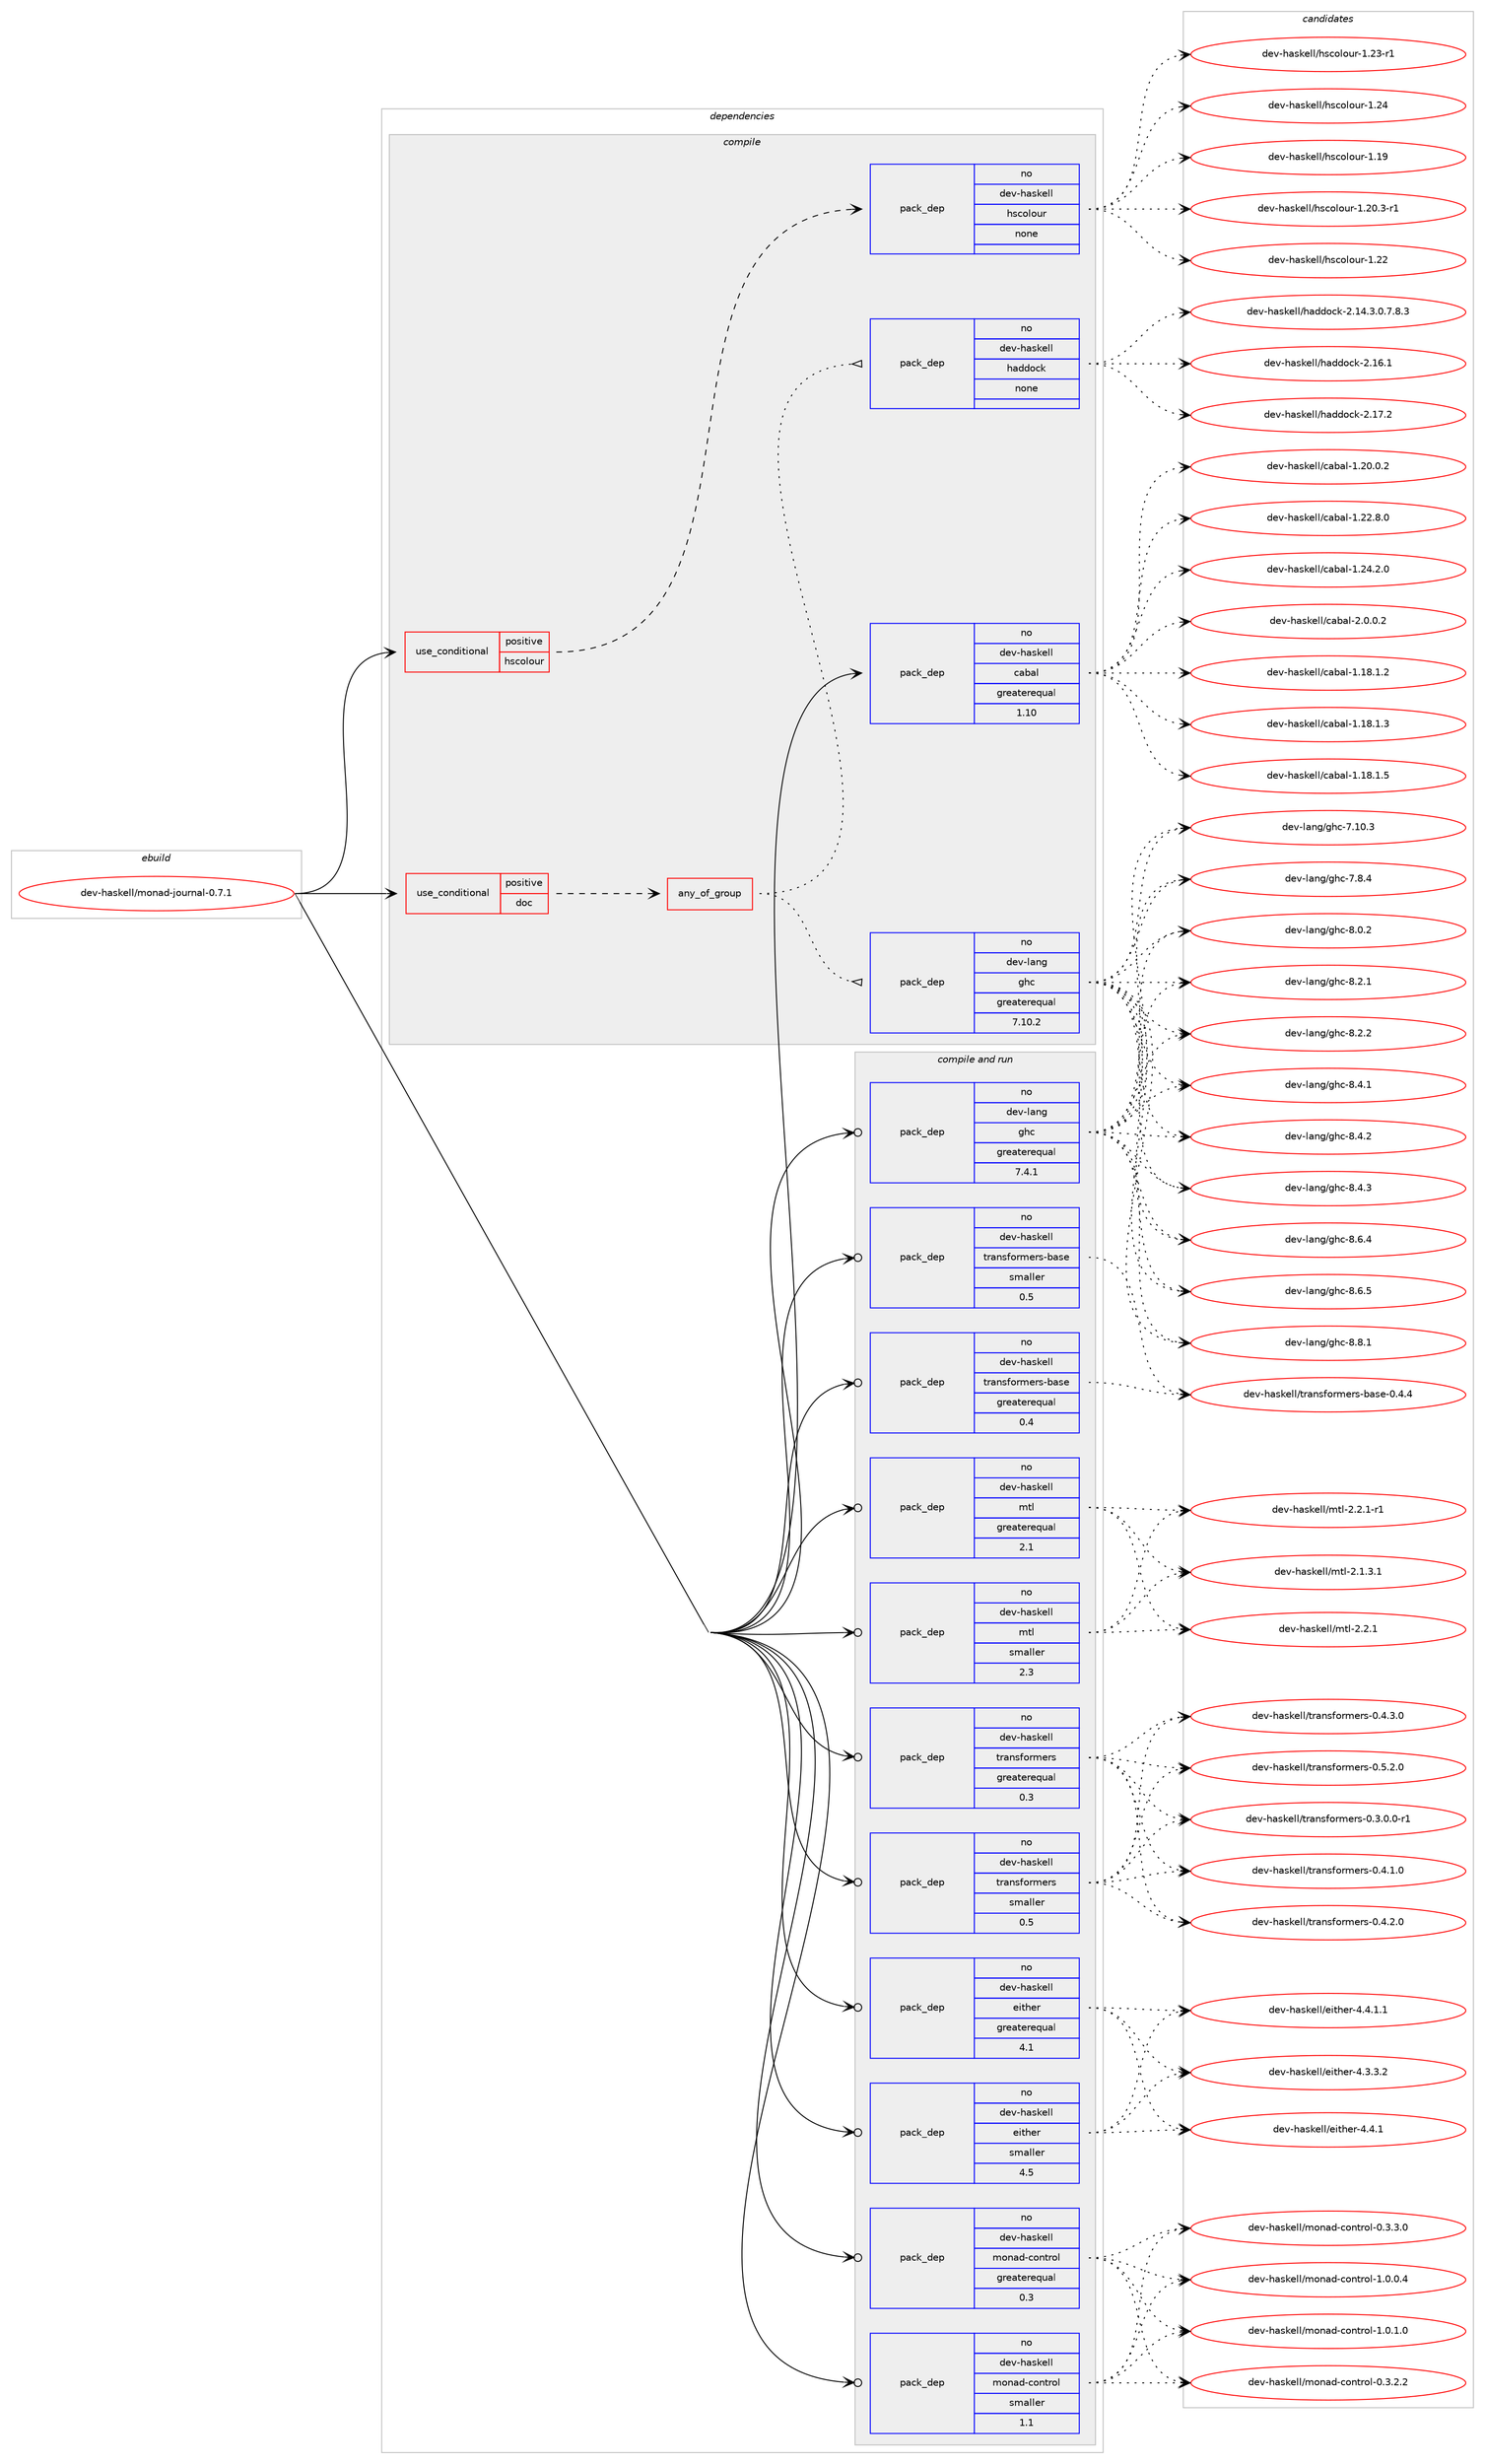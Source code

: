 digraph prolog {

# *************
# Graph options
# *************

newrank=true;
concentrate=true;
compound=true;
graph [rankdir=LR,fontname=Helvetica,fontsize=10,ranksep=1.5];#, ranksep=2.5, nodesep=0.2];
edge  [arrowhead=vee];
node  [fontname=Helvetica,fontsize=10];

# **********
# The ebuild
# **********

subgraph cluster_leftcol {
color=gray;
rank=same;
label=<<i>ebuild</i>>;
id [label="dev-haskell/monad-journal-0.7.1", color=red, width=4, href="../dev-haskell/monad-journal-0.7.1.svg"];
}

# ****************
# The dependencies
# ****************

subgraph cluster_midcol {
color=gray;
label=<<i>dependencies</i>>;
subgraph cluster_compile {
fillcolor="#eeeeee";
style=filled;
label=<<i>compile</i>>;
subgraph cond126780 {
dependency539212 [label=<<TABLE BORDER="0" CELLBORDER="1" CELLSPACING="0" CELLPADDING="4"><TR><TD ROWSPAN="3" CELLPADDING="10">use_conditional</TD></TR><TR><TD>positive</TD></TR><TR><TD>doc</TD></TR></TABLE>>, shape=none, color=red];
subgraph any10190 {
dependency539213 [label=<<TABLE BORDER="0" CELLBORDER="1" CELLSPACING="0" CELLPADDING="4"><TR><TD CELLPADDING="10">any_of_group</TD></TR></TABLE>>, shape=none, color=red];subgraph pack401885 {
dependency539214 [label=<<TABLE BORDER="0" CELLBORDER="1" CELLSPACING="0" CELLPADDING="4" WIDTH="220"><TR><TD ROWSPAN="6" CELLPADDING="30">pack_dep</TD></TR><TR><TD WIDTH="110">no</TD></TR><TR><TD>dev-haskell</TD></TR><TR><TD>haddock</TD></TR><TR><TD>none</TD></TR><TR><TD></TD></TR></TABLE>>, shape=none, color=blue];
}
dependency539213:e -> dependency539214:w [weight=20,style="dotted",arrowhead="oinv"];
subgraph pack401886 {
dependency539215 [label=<<TABLE BORDER="0" CELLBORDER="1" CELLSPACING="0" CELLPADDING="4" WIDTH="220"><TR><TD ROWSPAN="6" CELLPADDING="30">pack_dep</TD></TR><TR><TD WIDTH="110">no</TD></TR><TR><TD>dev-lang</TD></TR><TR><TD>ghc</TD></TR><TR><TD>greaterequal</TD></TR><TR><TD>7.10.2</TD></TR></TABLE>>, shape=none, color=blue];
}
dependency539213:e -> dependency539215:w [weight=20,style="dotted",arrowhead="oinv"];
}
dependency539212:e -> dependency539213:w [weight=20,style="dashed",arrowhead="vee"];
}
id:e -> dependency539212:w [weight=20,style="solid",arrowhead="vee"];
subgraph cond126781 {
dependency539216 [label=<<TABLE BORDER="0" CELLBORDER="1" CELLSPACING="0" CELLPADDING="4"><TR><TD ROWSPAN="3" CELLPADDING="10">use_conditional</TD></TR><TR><TD>positive</TD></TR><TR><TD>hscolour</TD></TR></TABLE>>, shape=none, color=red];
subgraph pack401887 {
dependency539217 [label=<<TABLE BORDER="0" CELLBORDER="1" CELLSPACING="0" CELLPADDING="4" WIDTH="220"><TR><TD ROWSPAN="6" CELLPADDING="30">pack_dep</TD></TR><TR><TD WIDTH="110">no</TD></TR><TR><TD>dev-haskell</TD></TR><TR><TD>hscolour</TD></TR><TR><TD>none</TD></TR><TR><TD></TD></TR></TABLE>>, shape=none, color=blue];
}
dependency539216:e -> dependency539217:w [weight=20,style="dashed",arrowhead="vee"];
}
id:e -> dependency539216:w [weight=20,style="solid",arrowhead="vee"];
subgraph pack401888 {
dependency539218 [label=<<TABLE BORDER="0" CELLBORDER="1" CELLSPACING="0" CELLPADDING="4" WIDTH="220"><TR><TD ROWSPAN="6" CELLPADDING="30">pack_dep</TD></TR><TR><TD WIDTH="110">no</TD></TR><TR><TD>dev-haskell</TD></TR><TR><TD>cabal</TD></TR><TR><TD>greaterequal</TD></TR><TR><TD>1.10</TD></TR></TABLE>>, shape=none, color=blue];
}
id:e -> dependency539218:w [weight=20,style="solid",arrowhead="vee"];
}
subgraph cluster_compileandrun {
fillcolor="#eeeeee";
style=filled;
label=<<i>compile and run</i>>;
subgraph pack401889 {
dependency539219 [label=<<TABLE BORDER="0" CELLBORDER="1" CELLSPACING="0" CELLPADDING="4" WIDTH="220"><TR><TD ROWSPAN="6" CELLPADDING="30">pack_dep</TD></TR><TR><TD WIDTH="110">no</TD></TR><TR><TD>dev-haskell</TD></TR><TR><TD>either</TD></TR><TR><TD>greaterequal</TD></TR><TR><TD>4.1</TD></TR></TABLE>>, shape=none, color=blue];
}
id:e -> dependency539219:w [weight=20,style="solid",arrowhead="odotvee"];
subgraph pack401890 {
dependency539220 [label=<<TABLE BORDER="0" CELLBORDER="1" CELLSPACING="0" CELLPADDING="4" WIDTH="220"><TR><TD ROWSPAN="6" CELLPADDING="30">pack_dep</TD></TR><TR><TD WIDTH="110">no</TD></TR><TR><TD>dev-haskell</TD></TR><TR><TD>either</TD></TR><TR><TD>smaller</TD></TR><TR><TD>4.5</TD></TR></TABLE>>, shape=none, color=blue];
}
id:e -> dependency539220:w [weight=20,style="solid",arrowhead="odotvee"];
subgraph pack401891 {
dependency539221 [label=<<TABLE BORDER="0" CELLBORDER="1" CELLSPACING="0" CELLPADDING="4" WIDTH="220"><TR><TD ROWSPAN="6" CELLPADDING="30">pack_dep</TD></TR><TR><TD WIDTH="110">no</TD></TR><TR><TD>dev-haskell</TD></TR><TR><TD>monad-control</TD></TR><TR><TD>greaterequal</TD></TR><TR><TD>0.3</TD></TR></TABLE>>, shape=none, color=blue];
}
id:e -> dependency539221:w [weight=20,style="solid",arrowhead="odotvee"];
subgraph pack401892 {
dependency539222 [label=<<TABLE BORDER="0" CELLBORDER="1" CELLSPACING="0" CELLPADDING="4" WIDTH="220"><TR><TD ROWSPAN="6" CELLPADDING="30">pack_dep</TD></TR><TR><TD WIDTH="110">no</TD></TR><TR><TD>dev-haskell</TD></TR><TR><TD>monad-control</TD></TR><TR><TD>smaller</TD></TR><TR><TD>1.1</TD></TR></TABLE>>, shape=none, color=blue];
}
id:e -> dependency539222:w [weight=20,style="solid",arrowhead="odotvee"];
subgraph pack401893 {
dependency539223 [label=<<TABLE BORDER="0" CELLBORDER="1" CELLSPACING="0" CELLPADDING="4" WIDTH="220"><TR><TD ROWSPAN="6" CELLPADDING="30">pack_dep</TD></TR><TR><TD WIDTH="110">no</TD></TR><TR><TD>dev-haskell</TD></TR><TR><TD>mtl</TD></TR><TR><TD>greaterequal</TD></TR><TR><TD>2.1</TD></TR></TABLE>>, shape=none, color=blue];
}
id:e -> dependency539223:w [weight=20,style="solid",arrowhead="odotvee"];
subgraph pack401894 {
dependency539224 [label=<<TABLE BORDER="0" CELLBORDER="1" CELLSPACING="0" CELLPADDING="4" WIDTH="220"><TR><TD ROWSPAN="6" CELLPADDING="30">pack_dep</TD></TR><TR><TD WIDTH="110">no</TD></TR><TR><TD>dev-haskell</TD></TR><TR><TD>mtl</TD></TR><TR><TD>smaller</TD></TR><TR><TD>2.3</TD></TR></TABLE>>, shape=none, color=blue];
}
id:e -> dependency539224:w [weight=20,style="solid",arrowhead="odotvee"];
subgraph pack401895 {
dependency539225 [label=<<TABLE BORDER="0" CELLBORDER="1" CELLSPACING="0" CELLPADDING="4" WIDTH="220"><TR><TD ROWSPAN="6" CELLPADDING="30">pack_dep</TD></TR><TR><TD WIDTH="110">no</TD></TR><TR><TD>dev-haskell</TD></TR><TR><TD>transformers</TD></TR><TR><TD>greaterequal</TD></TR><TR><TD>0.3</TD></TR></TABLE>>, shape=none, color=blue];
}
id:e -> dependency539225:w [weight=20,style="solid",arrowhead="odotvee"];
subgraph pack401896 {
dependency539226 [label=<<TABLE BORDER="0" CELLBORDER="1" CELLSPACING="0" CELLPADDING="4" WIDTH="220"><TR><TD ROWSPAN="6" CELLPADDING="30">pack_dep</TD></TR><TR><TD WIDTH="110">no</TD></TR><TR><TD>dev-haskell</TD></TR><TR><TD>transformers</TD></TR><TR><TD>smaller</TD></TR><TR><TD>0.5</TD></TR></TABLE>>, shape=none, color=blue];
}
id:e -> dependency539226:w [weight=20,style="solid",arrowhead="odotvee"];
subgraph pack401897 {
dependency539227 [label=<<TABLE BORDER="0" CELLBORDER="1" CELLSPACING="0" CELLPADDING="4" WIDTH="220"><TR><TD ROWSPAN="6" CELLPADDING="30">pack_dep</TD></TR><TR><TD WIDTH="110">no</TD></TR><TR><TD>dev-haskell</TD></TR><TR><TD>transformers-base</TD></TR><TR><TD>greaterequal</TD></TR><TR><TD>0.4</TD></TR></TABLE>>, shape=none, color=blue];
}
id:e -> dependency539227:w [weight=20,style="solid",arrowhead="odotvee"];
subgraph pack401898 {
dependency539228 [label=<<TABLE BORDER="0" CELLBORDER="1" CELLSPACING="0" CELLPADDING="4" WIDTH="220"><TR><TD ROWSPAN="6" CELLPADDING="30">pack_dep</TD></TR><TR><TD WIDTH="110">no</TD></TR><TR><TD>dev-haskell</TD></TR><TR><TD>transformers-base</TD></TR><TR><TD>smaller</TD></TR><TR><TD>0.5</TD></TR></TABLE>>, shape=none, color=blue];
}
id:e -> dependency539228:w [weight=20,style="solid",arrowhead="odotvee"];
subgraph pack401899 {
dependency539229 [label=<<TABLE BORDER="0" CELLBORDER="1" CELLSPACING="0" CELLPADDING="4" WIDTH="220"><TR><TD ROWSPAN="6" CELLPADDING="30">pack_dep</TD></TR><TR><TD WIDTH="110">no</TD></TR><TR><TD>dev-lang</TD></TR><TR><TD>ghc</TD></TR><TR><TD>greaterequal</TD></TR><TR><TD>7.4.1</TD></TR></TABLE>>, shape=none, color=blue];
}
id:e -> dependency539229:w [weight=20,style="solid",arrowhead="odotvee"];
}
subgraph cluster_run {
fillcolor="#eeeeee";
style=filled;
label=<<i>run</i>>;
}
}

# **************
# The candidates
# **************

subgraph cluster_choices {
rank=same;
color=gray;
label=<<i>candidates</i>>;

subgraph choice401885 {
color=black;
nodesep=1;
choice1001011184510497115107101108108471049710010011199107455046495246514648465546564651 [label="dev-haskell/haddock-2.14.3.0.7.8.3", color=red, width=4,href="../dev-haskell/haddock-2.14.3.0.7.8.3.svg"];
choice100101118451049711510710110810847104971001001119910745504649544649 [label="dev-haskell/haddock-2.16.1", color=red, width=4,href="../dev-haskell/haddock-2.16.1.svg"];
choice100101118451049711510710110810847104971001001119910745504649554650 [label="dev-haskell/haddock-2.17.2", color=red, width=4,href="../dev-haskell/haddock-2.17.2.svg"];
dependency539214:e -> choice1001011184510497115107101108108471049710010011199107455046495246514648465546564651:w [style=dotted,weight="100"];
dependency539214:e -> choice100101118451049711510710110810847104971001001119910745504649544649:w [style=dotted,weight="100"];
dependency539214:e -> choice100101118451049711510710110810847104971001001119910745504649554650:w [style=dotted,weight="100"];
}
subgraph choice401886 {
color=black;
nodesep=1;
choice1001011184510897110103471031049945554649484651 [label="dev-lang/ghc-7.10.3", color=red, width=4,href="../dev-lang/ghc-7.10.3.svg"];
choice10010111845108971101034710310499455546564652 [label="dev-lang/ghc-7.8.4", color=red, width=4,href="../dev-lang/ghc-7.8.4.svg"];
choice10010111845108971101034710310499455646484650 [label="dev-lang/ghc-8.0.2", color=red, width=4,href="../dev-lang/ghc-8.0.2.svg"];
choice10010111845108971101034710310499455646504649 [label="dev-lang/ghc-8.2.1", color=red, width=4,href="../dev-lang/ghc-8.2.1.svg"];
choice10010111845108971101034710310499455646504650 [label="dev-lang/ghc-8.2.2", color=red, width=4,href="../dev-lang/ghc-8.2.2.svg"];
choice10010111845108971101034710310499455646524649 [label="dev-lang/ghc-8.4.1", color=red, width=4,href="../dev-lang/ghc-8.4.1.svg"];
choice10010111845108971101034710310499455646524650 [label="dev-lang/ghc-8.4.2", color=red, width=4,href="../dev-lang/ghc-8.4.2.svg"];
choice10010111845108971101034710310499455646524651 [label="dev-lang/ghc-8.4.3", color=red, width=4,href="../dev-lang/ghc-8.4.3.svg"];
choice10010111845108971101034710310499455646544652 [label="dev-lang/ghc-8.6.4", color=red, width=4,href="../dev-lang/ghc-8.6.4.svg"];
choice10010111845108971101034710310499455646544653 [label="dev-lang/ghc-8.6.5", color=red, width=4,href="../dev-lang/ghc-8.6.5.svg"];
choice10010111845108971101034710310499455646564649 [label="dev-lang/ghc-8.8.1", color=red, width=4,href="../dev-lang/ghc-8.8.1.svg"];
dependency539215:e -> choice1001011184510897110103471031049945554649484651:w [style=dotted,weight="100"];
dependency539215:e -> choice10010111845108971101034710310499455546564652:w [style=dotted,weight="100"];
dependency539215:e -> choice10010111845108971101034710310499455646484650:w [style=dotted,weight="100"];
dependency539215:e -> choice10010111845108971101034710310499455646504649:w [style=dotted,weight="100"];
dependency539215:e -> choice10010111845108971101034710310499455646504650:w [style=dotted,weight="100"];
dependency539215:e -> choice10010111845108971101034710310499455646524649:w [style=dotted,weight="100"];
dependency539215:e -> choice10010111845108971101034710310499455646524650:w [style=dotted,weight="100"];
dependency539215:e -> choice10010111845108971101034710310499455646524651:w [style=dotted,weight="100"];
dependency539215:e -> choice10010111845108971101034710310499455646544652:w [style=dotted,weight="100"];
dependency539215:e -> choice10010111845108971101034710310499455646544653:w [style=dotted,weight="100"];
dependency539215:e -> choice10010111845108971101034710310499455646564649:w [style=dotted,weight="100"];
}
subgraph choice401887 {
color=black;
nodesep=1;
choice100101118451049711510710110810847104115991111081111171144549464957 [label="dev-haskell/hscolour-1.19", color=red, width=4,href="../dev-haskell/hscolour-1.19.svg"];
choice10010111845104971151071011081084710411599111108111117114454946504846514511449 [label="dev-haskell/hscolour-1.20.3-r1", color=red, width=4,href="../dev-haskell/hscolour-1.20.3-r1.svg"];
choice100101118451049711510710110810847104115991111081111171144549465050 [label="dev-haskell/hscolour-1.22", color=red, width=4,href="../dev-haskell/hscolour-1.22.svg"];
choice1001011184510497115107101108108471041159911110811111711445494650514511449 [label="dev-haskell/hscolour-1.23-r1", color=red, width=4,href="../dev-haskell/hscolour-1.23-r1.svg"];
choice100101118451049711510710110810847104115991111081111171144549465052 [label="dev-haskell/hscolour-1.24", color=red, width=4,href="../dev-haskell/hscolour-1.24.svg"];
dependency539217:e -> choice100101118451049711510710110810847104115991111081111171144549464957:w [style=dotted,weight="100"];
dependency539217:e -> choice10010111845104971151071011081084710411599111108111117114454946504846514511449:w [style=dotted,weight="100"];
dependency539217:e -> choice100101118451049711510710110810847104115991111081111171144549465050:w [style=dotted,weight="100"];
dependency539217:e -> choice1001011184510497115107101108108471041159911110811111711445494650514511449:w [style=dotted,weight="100"];
dependency539217:e -> choice100101118451049711510710110810847104115991111081111171144549465052:w [style=dotted,weight="100"];
}
subgraph choice401888 {
color=black;
nodesep=1;
choice10010111845104971151071011081084799979897108454946495646494650 [label="dev-haskell/cabal-1.18.1.2", color=red, width=4,href="../dev-haskell/cabal-1.18.1.2.svg"];
choice10010111845104971151071011081084799979897108454946495646494651 [label="dev-haskell/cabal-1.18.1.3", color=red, width=4,href="../dev-haskell/cabal-1.18.1.3.svg"];
choice10010111845104971151071011081084799979897108454946495646494653 [label="dev-haskell/cabal-1.18.1.5", color=red, width=4,href="../dev-haskell/cabal-1.18.1.5.svg"];
choice10010111845104971151071011081084799979897108454946504846484650 [label="dev-haskell/cabal-1.20.0.2", color=red, width=4,href="../dev-haskell/cabal-1.20.0.2.svg"];
choice10010111845104971151071011081084799979897108454946505046564648 [label="dev-haskell/cabal-1.22.8.0", color=red, width=4,href="../dev-haskell/cabal-1.22.8.0.svg"];
choice10010111845104971151071011081084799979897108454946505246504648 [label="dev-haskell/cabal-1.24.2.0", color=red, width=4,href="../dev-haskell/cabal-1.24.2.0.svg"];
choice100101118451049711510710110810847999798971084550464846484650 [label="dev-haskell/cabal-2.0.0.2", color=red, width=4,href="../dev-haskell/cabal-2.0.0.2.svg"];
dependency539218:e -> choice10010111845104971151071011081084799979897108454946495646494650:w [style=dotted,weight="100"];
dependency539218:e -> choice10010111845104971151071011081084799979897108454946495646494651:w [style=dotted,weight="100"];
dependency539218:e -> choice10010111845104971151071011081084799979897108454946495646494653:w [style=dotted,weight="100"];
dependency539218:e -> choice10010111845104971151071011081084799979897108454946504846484650:w [style=dotted,weight="100"];
dependency539218:e -> choice10010111845104971151071011081084799979897108454946505046564648:w [style=dotted,weight="100"];
dependency539218:e -> choice10010111845104971151071011081084799979897108454946505246504648:w [style=dotted,weight="100"];
dependency539218:e -> choice100101118451049711510710110810847999798971084550464846484650:w [style=dotted,weight="100"];
}
subgraph choice401889 {
color=black;
nodesep=1;
choice1001011184510497115107101108108471011051161041011144552465146514650 [label="dev-haskell/either-4.3.3.2", color=red, width=4,href="../dev-haskell/either-4.3.3.2.svg"];
choice100101118451049711510710110810847101105116104101114455246524649 [label="dev-haskell/either-4.4.1", color=red, width=4,href="../dev-haskell/either-4.4.1.svg"];
choice1001011184510497115107101108108471011051161041011144552465246494649 [label="dev-haskell/either-4.4.1.1", color=red, width=4,href="../dev-haskell/either-4.4.1.1.svg"];
dependency539219:e -> choice1001011184510497115107101108108471011051161041011144552465146514650:w [style=dotted,weight="100"];
dependency539219:e -> choice100101118451049711510710110810847101105116104101114455246524649:w [style=dotted,weight="100"];
dependency539219:e -> choice1001011184510497115107101108108471011051161041011144552465246494649:w [style=dotted,weight="100"];
}
subgraph choice401890 {
color=black;
nodesep=1;
choice1001011184510497115107101108108471011051161041011144552465146514650 [label="dev-haskell/either-4.3.3.2", color=red, width=4,href="../dev-haskell/either-4.3.3.2.svg"];
choice100101118451049711510710110810847101105116104101114455246524649 [label="dev-haskell/either-4.4.1", color=red, width=4,href="../dev-haskell/either-4.4.1.svg"];
choice1001011184510497115107101108108471011051161041011144552465246494649 [label="dev-haskell/either-4.4.1.1", color=red, width=4,href="../dev-haskell/either-4.4.1.1.svg"];
dependency539220:e -> choice1001011184510497115107101108108471011051161041011144552465146514650:w [style=dotted,weight="100"];
dependency539220:e -> choice100101118451049711510710110810847101105116104101114455246524649:w [style=dotted,weight="100"];
dependency539220:e -> choice1001011184510497115107101108108471011051161041011144552465246494649:w [style=dotted,weight="100"];
}
subgraph choice401891 {
color=black;
nodesep=1;
choice1001011184510497115107101108108471091111109710045991111101161141111084548465146504650 [label="dev-haskell/monad-control-0.3.2.2", color=red, width=4,href="../dev-haskell/monad-control-0.3.2.2.svg"];
choice1001011184510497115107101108108471091111109710045991111101161141111084548465146514648 [label="dev-haskell/monad-control-0.3.3.0", color=red, width=4,href="../dev-haskell/monad-control-0.3.3.0.svg"];
choice1001011184510497115107101108108471091111109710045991111101161141111084549464846484652 [label="dev-haskell/monad-control-1.0.0.4", color=red, width=4,href="../dev-haskell/monad-control-1.0.0.4.svg"];
choice1001011184510497115107101108108471091111109710045991111101161141111084549464846494648 [label="dev-haskell/monad-control-1.0.1.0", color=red, width=4,href="../dev-haskell/monad-control-1.0.1.0.svg"];
dependency539221:e -> choice1001011184510497115107101108108471091111109710045991111101161141111084548465146504650:w [style=dotted,weight="100"];
dependency539221:e -> choice1001011184510497115107101108108471091111109710045991111101161141111084548465146514648:w [style=dotted,weight="100"];
dependency539221:e -> choice1001011184510497115107101108108471091111109710045991111101161141111084549464846484652:w [style=dotted,weight="100"];
dependency539221:e -> choice1001011184510497115107101108108471091111109710045991111101161141111084549464846494648:w [style=dotted,weight="100"];
}
subgraph choice401892 {
color=black;
nodesep=1;
choice1001011184510497115107101108108471091111109710045991111101161141111084548465146504650 [label="dev-haskell/monad-control-0.3.2.2", color=red, width=4,href="../dev-haskell/monad-control-0.3.2.2.svg"];
choice1001011184510497115107101108108471091111109710045991111101161141111084548465146514648 [label="dev-haskell/monad-control-0.3.3.0", color=red, width=4,href="../dev-haskell/monad-control-0.3.3.0.svg"];
choice1001011184510497115107101108108471091111109710045991111101161141111084549464846484652 [label="dev-haskell/monad-control-1.0.0.4", color=red, width=4,href="../dev-haskell/monad-control-1.0.0.4.svg"];
choice1001011184510497115107101108108471091111109710045991111101161141111084549464846494648 [label="dev-haskell/monad-control-1.0.1.0", color=red, width=4,href="../dev-haskell/monad-control-1.0.1.0.svg"];
dependency539222:e -> choice1001011184510497115107101108108471091111109710045991111101161141111084548465146504650:w [style=dotted,weight="100"];
dependency539222:e -> choice1001011184510497115107101108108471091111109710045991111101161141111084548465146514648:w [style=dotted,weight="100"];
dependency539222:e -> choice1001011184510497115107101108108471091111109710045991111101161141111084549464846484652:w [style=dotted,weight="100"];
dependency539222:e -> choice1001011184510497115107101108108471091111109710045991111101161141111084549464846494648:w [style=dotted,weight="100"];
}
subgraph choice401893 {
color=black;
nodesep=1;
choice1001011184510497115107101108108471091161084550464946514649 [label="dev-haskell/mtl-2.1.3.1", color=red, width=4,href="../dev-haskell/mtl-2.1.3.1.svg"];
choice100101118451049711510710110810847109116108455046504649 [label="dev-haskell/mtl-2.2.1", color=red, width=4,href="../dev-haskell/mtl-2.2.1.svg"];
choice1001011184510497115107101108108471091161084550465046494511449 [label="dev-haskell/mtl-2.2.1-r1", color=red, width=4,href="../dev-haskell/mtl-2.2.1-r1.svg"];
dependency539223:e -> choice1001011184510497115107101108108471091161084550464946514649:w [style=dotted,weight="100"];
dependency539223:e -> choice100101118451049711510710110810847109116108455046504649:w [style=dotted,weight="100"];
dependency539223:e -> choice1001011184510497115107101108108471091161084550465046494511449:w [style=dotted,weight="100"];
}
subgraph choice401894 {
color=black;
nodesep=1;
choice1001011184510497115107101108108471091161084550464946514649 [label="dev-haskell/mtl-2.1.3.1", color=red, width=4,href="../dev-haskell/mtl-2.1.3.1.svg"];
choice100101118451049711510710110810847109116108455046504649 [label="dev-haskell/mtl-2.2.1", color=red, width=4,href="../dev-haskell/mtl-2.2.1.svg"];
choice1001011184510497115107101108108471091161084550465046494511449 [label="dev-haskell/mtl-2.2.1-r1", color=red, width=4,href="../dev-haskell/mtl-2.2.1-r1.svg"];
dependency539224:e -> choice1001011184510497115107101108108471091161084550464946514649:w [style=dotted,weight="100"];
dependency539224:e -> choice100101118451049711510710110810847109116108455046504649:w [style=dotted,weight="100"];
dependency539224:e -> choice1001011184510497115107101108108471091161084550465046494511449:w [style=dotted,weight="100"];
}
subgraph choice401895 {
color=black;
nodesep=1;
choice1001011184510497115107101108108471161149711011510211111410910111411545484651464846484511449 [label="dev-haskell/transformers-0.3.0.0-r1", color=red, width=4,href="../dev-haskell/transformers-0.3.0.0-r1.svg"];
choice100101118451049711510710110810847116114971101151021111141091011141154548465246494648 [label="dev-haskell/transformers-0.4.1.0", color=red, width=4,href="../dev-haskell/transformers-0.4.1.0.svg"];
choice100101118451049711510710110810847116114971101151021111141091011141154548465246504648 [label="dev-haskell/transformers-0.4.2.0", color=red, width=4,href="../dev-haskell/transformers-0.4.2.0.svg"];
choice100101118451049711510710110810847116114971101151021111141091011141154548465246514648 [label="dev-haskell/transformers-0.4.3.0", color=red, width=4,href="../dev-haskell/transformers-0.4.3.0.svg"];
choice100101118451049711510710110810847116114971101151021111141091011141154548465346504648 [label="dev-haskell/transformers-0.5.2.0", color=red, width=4,href="../dev-haskell/transformers-0.5.2.0.svg"];
dependency539225:e -> choice1001011184510497115107101108108471161149711011510211111410910111411545484651464846484511449:w [style=dotted,weight="100"];
dependency539225:e -> choice100101118451049711510710110810847116114971101151021111141091011141154548465246494648:w [style=dotted,weight="100"];
dependency539225:e -> choice100101118451049711510710110810847116114971101151021111141091011141154548465246504648:w [style=dotted,weight="100"];
dependency539225:e -> choice100101118451049711510710110810847116114971101151021111141091011141154548465246514648:w [style=dotted,weight="100"];
dependency539225:e -> choice100101118451049711510710110810847116114971101151021111141091011141154548465346504648:w [style=dotted,weight="100"];
}
subgraph choice401896 {
color=black;
nodesep=1;
choice1001011184510497115107101108108471161149711011510211111410910111411545484651464846484511449 [label="dev-haskell/transformers-0.3.0.0-r1", color=red, width=4,href="../dev-haskell/transformers-0.3.0.0-r1.svg"];
choice100101118451049711510710110810847116114971101151021111141091011141154548465246494648 [label="dev-haskell/transformers-0.4.1.0", color=red, width=4,href="../dev-haskell/transformers-0.4.1.0.svg"];
choice100101118451049711510710110810847116114971101151021111141091011141154548465246504648 [label="dev-haskell/transformers-0.4.2.0", color=red, width=4,href="../dev-haskell/transformers-0.4.2.0.svg"];
choice100101118451049711510710110810847116114971101151021111141091011141154548465246514648 [label="dev-haskell/transformers-0.4.3.0", color=red, width=4,href="../dev-haskell/transformers-0.4.3.0.svg"];
choice100101118451049711510710110810847116114971101151021111141091011141154548465346504648 [label="dev-haskell/transformers-0.5.2.0", color=red, width=4,href="../dev-haskell/transformers-0.5.2.0.svg"];
dependency539226:e -> choice1001011184510497115107101108108471161149711011510211111410910111411545484651464846484511449:w [style=dotted,weight="100"];
dependency539226:e -> choice100101118451049711510710110810847116114971101151021111141091011141154548465246494648:w [style=dotted,weight="100"];
dependency539226:e -> choice100101118451049711510710110810847116114971101151021111141091011141154548465246504648:w [style=dotted,weight="100"];
dependency539226:e -> choice100101118451049711510710110810847116114971101151021111141091011141154548465246514648:w [style=dotted,weight="100"];
dependency539226:e -> choice100101118451049711510710110810847116114971101151021111141091011141154548465346504648:w [style=dotted,weight="100"];
}
subgraph choice401897 {
color=black;
nodesep=1;
choice10010111845104971151071011081084711611497110115102111114109101114115459897115101454846524652 [label="dev-haskell/transformers-base-0.4.4", color=red, width=4,href="../dev-haskell/transformers-base-0.4.4.svg"];
dependency539227:e -> choice10010111845104971151071011081084711611497110115102111114109101114115459897115101454846524652:w [style=dotted,weight="100"];
}
subgraph choice401898 {
color=black;
nodesep=1;
choice10010111845104971151071011081084711611497110115102111114109101114115459897115101454846524652 [label="dev-haskell/transformers-base-0.4.4", color=red, width=4,href="../dev-haskell/transformers-base-0.4.4.svg"];
dependency539228:e -> choice10010111845104971151071011081084711611497110115102111114109101114115459897115101454846524652:w [style=dotted,weight="100"];
}
subgraph choice401899 {
color=black;
nodesep=1;
choice1001011184510897110103471031049945554649484651 [label="dev-lang/ghc-7.10.3", color=red, width=4,href="../dev-lang/ghc-7.10.3.svg"];
choice10010111845108971101034710310499455546564652 [label="dev-lang/ghc-7.8.4", color=red, width=4,href="../dev-lang/ghc-7.8.4.svg"];
choice10010111845108971101034710310499455646484650 [label="dev-lang/ghc-8.0.2", color=red, width=4,href="../dev-lang/ghc-8.0.2.svg"];
choice10010111845108971101034710310499455646504649 [label="dev-lang/ghc-8.2.1", color=red, width=4,href="../dev-lang/ghc-8.2.1.svg"];
choice10010111845108971101034710310499455646504650 [label="dev-lang/ghc-8.2.2", color=red, width=4,href="../dev-lang/ghc-8.2.2.svg"];
choice10010111845108971101034710310499455646524649 [label="dev-lang/ghc-8.4.1", color=red, width=4,href="../dev-lang/ghc-8.4.1.svg"];
choice10010111845108971101034710310499455646524650 [label="dev-lang/ghc-8.4.2", color=red, width=4,href="../dev-lang/ghc-8.4.2.svg"];
choice10010111845108971101034710310499455646524651 [label="dev-lang/ghc-8.4.3", color=red, width=4,href="../dev-lang/ghc-8.4.3.svg"];
choice10010111845108971101034710310499455646544652 [label="dev-lang/ghc-8.6.4", color=red, width=4,href="../dev-lang/ghc-8.6.4.svg"];
choice10010111845108971101034710310499455646544653 [label="dev-lang/ghc-8.6.5", color=red, width=4,href="../dev-lang/ghc-8.6.5.svg"];
choice10010111845108971101034710310499455646564649 [label="dev-lang/ghc-8.8.1", color=red, width=4,href="../dev-lang/ghc-8.8.1.svg"];
dependency539229:e -> choice1001011184510897110103471031049945554649484651:w [style=dotted,weight="100"];
dependency539229:e -> choice10010111845108971101034710310499455546564652:w [style=dotted,weight="100"];
dependency539229:e -> choice10010111845108971101034710310499455646484650:w [style=dotted,weight="100"];
dependency539229:e -> choice10010111845108971101034710310499455646504649:w [style=dotted,weight="100"];
dependency539229:e -> choice10010111845108971101034710310499455646504650:w [style=dotted,weight="100"];
dependency539229:e -> choice10010111845108971101034710310499455646524649:w [style=dotted,weight="100"];
dependency539229:e -> choice10010111845108971101034710310499455646524650:w [style=dotted,weight="100"];
dependency539229:e -> choice10010111845108971101034710310499455646524651:w [style=dotted,weight="100"];
dependency539229:e -> choice10010111845108971101034710310499455646544652:w [style=dotted,weight="100"];
dependency539229:e -> choice10010111845108971101034710310499455646544653:w [style=dotted,weight="100"];
dependency539229:e -> choice10010111845108971101034710310499455646564649:w [style=dotted,weight="100"];
}
}

}
